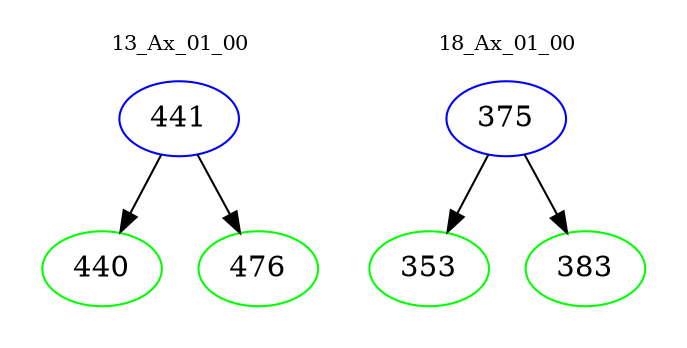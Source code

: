 digraph{
subgraph cluster_0 {
color = white
label = "13_Ax_01_00";
fontsize=10;
T0_441 [label="441", color="blue"]
T0_441 -> T0_440 [color="black"]
T0_440 [label="440", color="green"]
T0_441 -> T0_476 [color="black"]
T0_476 [label="476", color="green"]
}
subgraph cluster_1 {
color = white
label = "18_Ax_01_00";
fontsize=10;
T1_375 [label="375", color="blue"]
T1_375 -> T1_353 [color="black"]
T1_353 [label="353", color="green"]
T1_375 -> T1_383 [color="black"]
T1_383 [label="383", color="green"]
}
}
